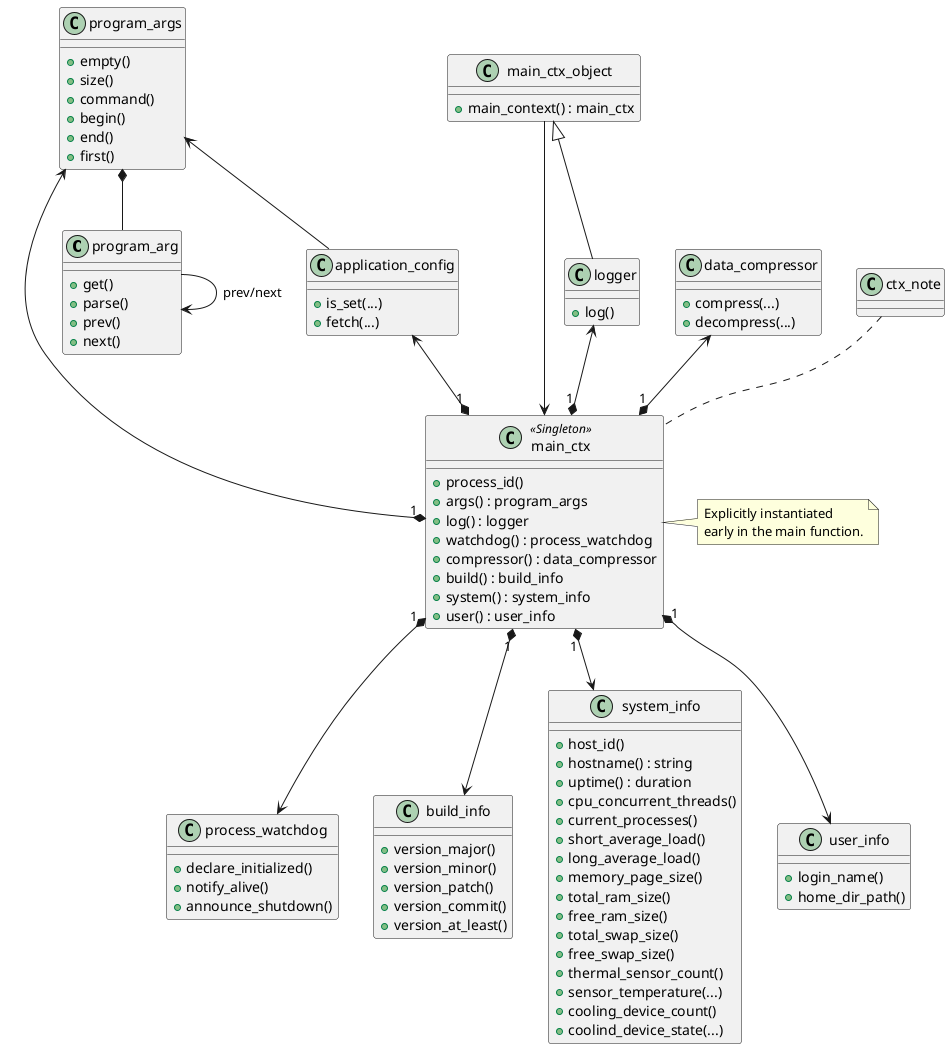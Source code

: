@startuml
class program_arg {
    +get()
    +parse()
    +prev()
    +next()
}

class program_args {
    +empty()
    +size()
    +command()
    +begin()
    +end()
    +first()
}

class application_config {
	+is_set(...)
	+fetch(...)
}

class logger {
    +log()
}

class process_watchdog {
    +declare_initialized()
    +notify_alive()
    +announce_shutdown()
}

class data_compressor {
    +compress(...)
    +decompress(...)
}

class build_info {
    +version_major()
    +version_minor()
    +version_patch()
    +version_commit()
    +version_at_least()
}

class system_info {
    +host_id()
    +hostname() : string
    +uptime() : duration
    +cpu_concurrent_threads()
    +current_processes()
    +short_average_load()
    +long_average_load()
    +memory_page_size()
    +total_ram_size()
    +free_ram_size()
    +total_swap_size()
    +free_swap_size()
    +thermal_sensor_count()
    +sensor_temperature(...)
    +cooling_device_count()
    +coolind_device_state(...)
} 

class user_info {
    +login_name()
    +home_dir_path()
} 

class main_ctx <<Singleton>> {
    +process_id()
    +args() : program_args
    +log() : logger
    +watchdog() : process_watchdog
    +compressor() : data_compressor
    +build() : build_info
    +system() : system_info
    +user() : user_info
}

class main_ctx_object {
    +main_context() : main_ctx
}

note right of main_ctx : Explicitly instantiated\nearly in the main function.

program_args *-- program_arg
program_arg --> program_arg : prev/next
main_ctx_object <|-- logger
main_ctx_object --> main_ctx
program_args <--* "1" main_ctx
logger <--* "1" main_ctx
data_compressor <--* "1" main_ctx
application_config <--* "1" main_ctx
program_args <-- application_config
main_ctx "1" *--> process_watchdog
main_ctx "1" *--> build_info
main_ctx "1" *--> system_info
main_ctx "1" *--> user_info
ctx_note .. main_ctx
@enduml
